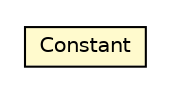 #!/usr/local/bin/dot
#
# Class diagram 
# Generated by UMLGraph version R5_6-24-gf6e263 (http://www.umlgraph.org/)
#

digraph G {
	edge [fontname="Helvetica",fontsize=10,labelfontname="Helvetica",labelfontsize=10];
	node [fontname="Helvetica",fontsize=10,shape=plaintext];
	nodesep=0.25;
	ranksep=0.5;
	// org.universAAL.lddi.lib.ieeex73std.gui.Constant
	c3069402 [label=<<table title="org.universAAL.lddi.lib.ieeex73std.gui.Constant" border="0" cellborder="1" cellspacing="0" cellpadding="2" port="p" bgcolor="lemonChiffon" href="./Constant.html">
		<tr><td><table border="0" cellspacing="0" cellpadding="1">
<tr><td align="center" balign="center"> Constant </td></tr>
		</table></td></tr>
		</table>>, URL="./Constant.html", fontname="Helvetica", fontcolor="black", fontsize=10.0];
}

